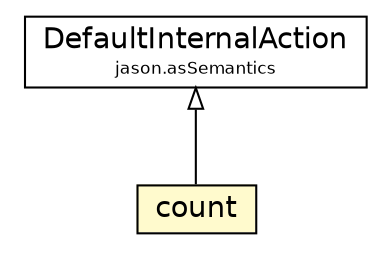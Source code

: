 #!/usr/local/bin/dot
#
# Class diagram 
# Generated by UMLGraph version 5.1 (http://www.umlgraph.org/)
#

digraph G {
	edge [fontname="Helvetica",fontsize=10,labelfontname="Helvetica",labelfontsize=10];
	node [fontname="Helvetica",fontsize=10,shape=plaintext];
	nodesep=0.25;
	ranksep=0.5;
	// jason.asSemantics.DefaultInternalAction
	c64622 [label=<<table title="jason.asSemantics.DefaultInternalAction" border="0" cellborder="1" cellspacing="0" cellpadding="2" port="p" href="../asSemantics/DefaultInternalAction.html">
		<tr><td><table border="0" cellspacing="0" cellpadding="1">
<tr><td align="center" balign="center"> DefaultInternalAction </td></tr>
<tr><td align="center" balign="center"><font point-size="8.0"> jason.asSemantics </font></td></tr>
		</table></td></tr>
		</table>>, fontname="Helvetica", fontcolor="black", fontsize=14.0];
	// jason.stdlib.count
	c64835 [label=<<table title="jason.stdlib.count" border="0" cellborder="1" cellspacing="0" cellpadding="2" port="p" bgcolor="lemonChiffon" href="./count.html">
		<tr><td><table border="0" cellspacing="0" cellpadding="1">
<tr><td align="center" balign="center"> count </td></tr>
		</table></td></tr>
		</table>>, fontname="Helvetica", fontcolor="black", fontsize=14.0];
	//jason.stdlib.count extends jason.asSemantics.DefaultInternalAction
	c64622:p -> c64835:p [dir=back,arrowtail=empty];
}

